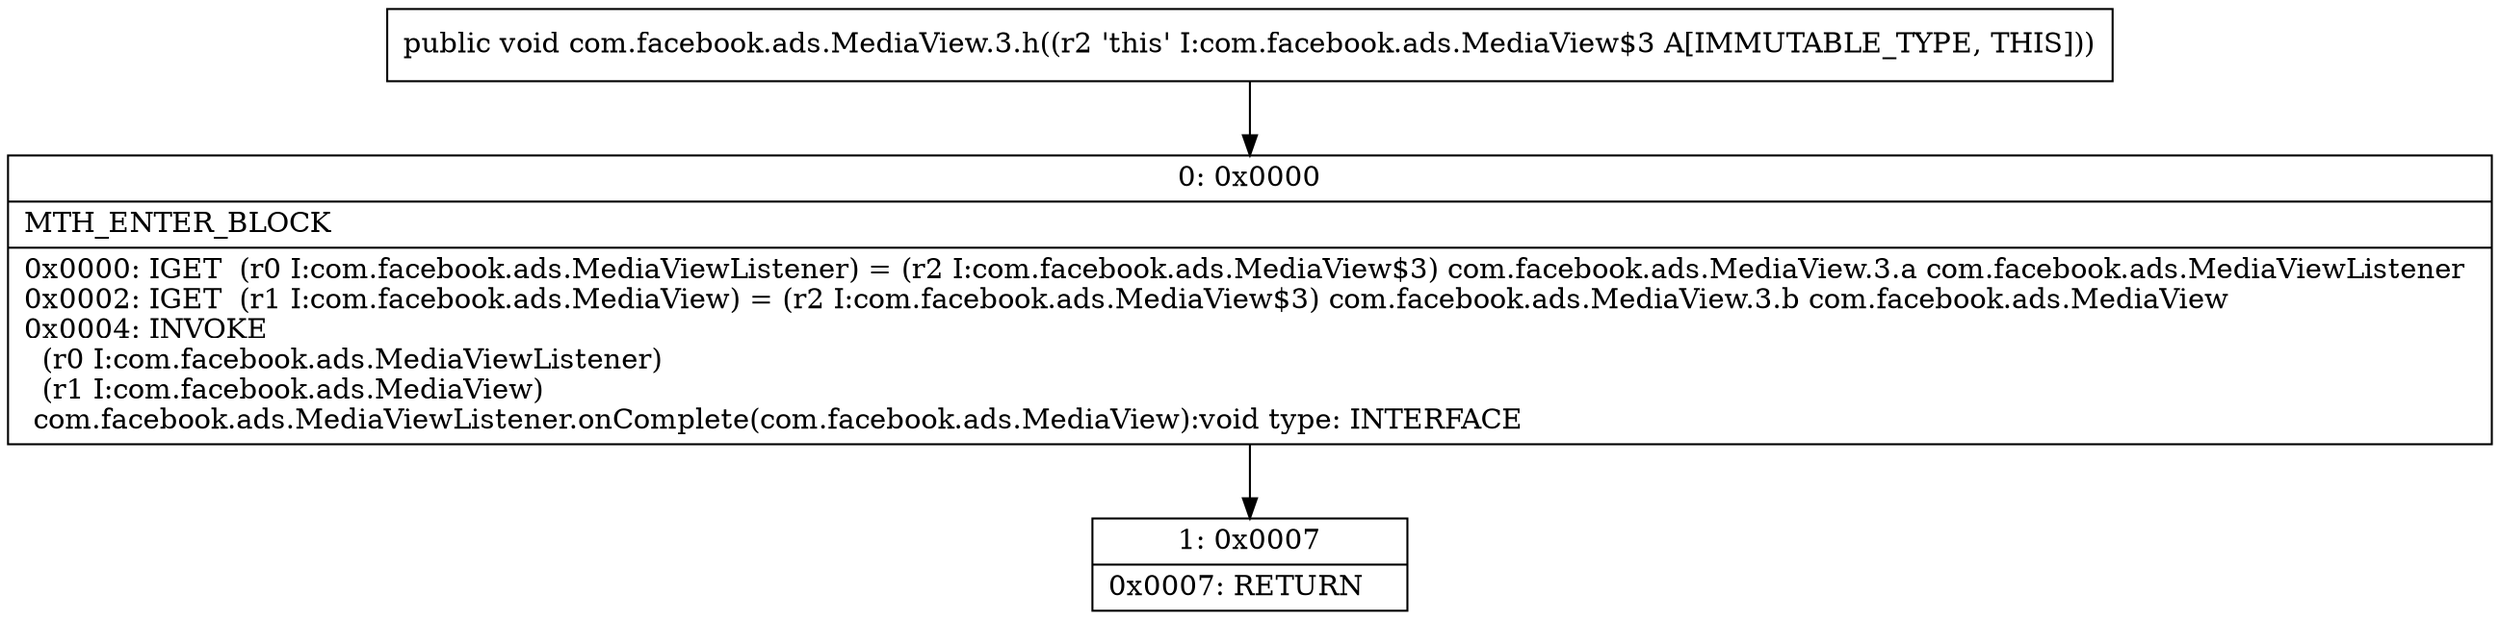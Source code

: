 digraph "CFG forcom.facebook.ads.MediaView.3.h()V" {
Node_0 [shape=record,label="{0\:\ 0x0000|MTH_ENTER_BLOCK\l|0x0000: IGET  (r0 I:com.facebook.ads.MediaViewListener) = (r2 I:com.facebook.ads.MediaView$3) com.facebook.ads.MediaView.3.a com.facebook.ads.MediaViewListener \l0x0002: IGET  (r1 I:com.facebook.ads.MediaView) = (r2 I:com.facebook.ads.MediaView$3) com.facebook.ads.MediaView.3.b com.facebook.ads.MediaView \l0x0004: INVOKE  \l  (r0 I:com.facebook.ads.MediaViewListener)\l  (r1 I:com.facebook.ads.MediaView)\l com.facebook.ads.MediaViewListener.onComplete(com.facebook.ads.MediaView):void type: INTERFACE \l}"];
Node_1 [shape=record,label="{1\:\ 0x0007|0x0007: RETURN   \l}"];
MethodNode[shape=record,label="{public void com.facebook.ads.MediaView.3.h((r2 'this' I:com.facebook.ads.MediaView$3 A[IMMUTABLE_TYPE, THIS])) }"];
MethodNode -> Node_0;
Node_0 -> Node_1;
}

